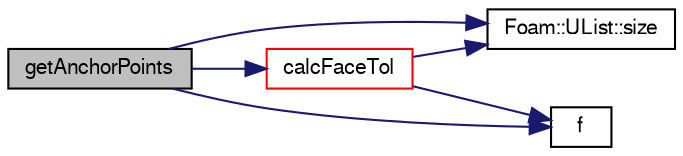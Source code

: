 digraph "getAnchorPoints"
{
  bgcolor="transparent";
  edge [fontname="FreeSans",fontsize="10",labelfontname="FreeSans",labelfontsize="10"];
  node [fontname="FreeSans",fontsize="10",shape=record];
  rankdir="LR";
  Node127 [label="getAnchorPoints",height=0.2,width=0.4,color="black", fillcolor="grey75", style="filled", fontcolor="black"];
  Node127 -> Node128 [color="midnightblue",fontsize="10",style="solid",fontname="FreeSans"];
  Node128 [label="calcFaceTol",height=0.2,width=0.4,color="red",URL="$a27426.html#ad3d3e65f39a047092bc000d938b3adf1",tooltip="Calculate typical tolerance per face. Is currently max distance. "];
  Node128 -> Node129 [color="midnightblue",fontsize="10",style="solid",fontname="FreeSans"];
  Node129 [label="Foam::UList::size",height=0.2,width=0.4,color="black",URL="$a25698.html#a47b3bf30da1eb3ab8076b5fbe00e0494",tooltip="Return the number of elements in the UList. "];
  Node128 -> Node130 [color="midnightblue",fontsize="10",style="solid",fontname="FreeSans"];
  Node130 [label="f",height=0.2,width=0.4,color="black",URL="$a17900.html#a888be93833ac7a23170555c69c690288"];
  Node127 -> Node130 [color="midnightblue",fontsize="10",style="solid",fontname="FreeSans"];
  Node127 -> Node129 [color="midnightblue",fontsize="10",style="solid",fontname="FreeSans"];
}
